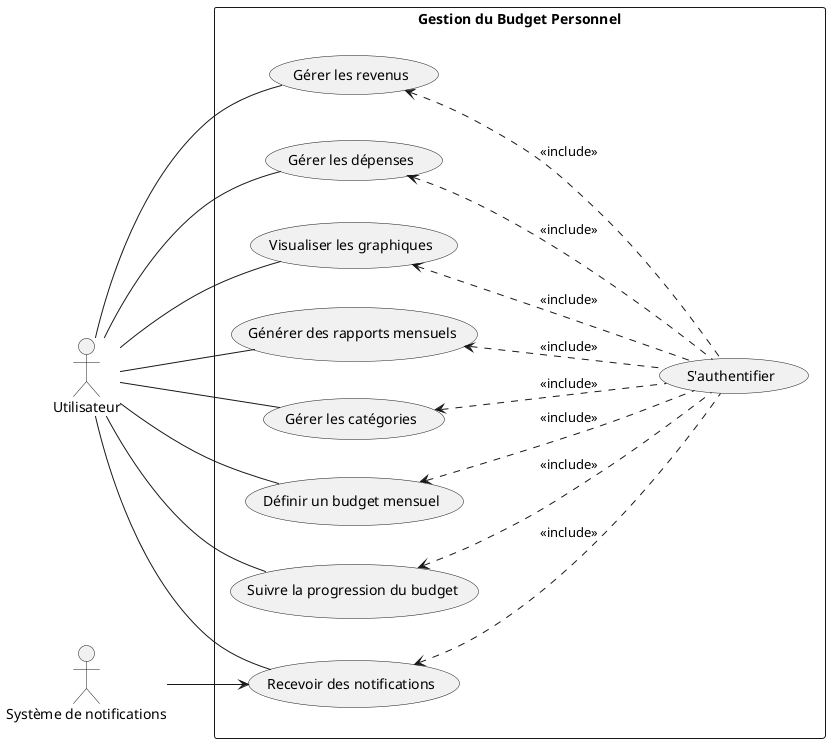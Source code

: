 @startuml
left to right direction

actor "Utilisateur" as utilisateur

rectangle "Gestion du Budget Personnel" {
    utilisateur -- (Gérer les revenus)
    utilisateur -- (Gérer les dépenses)
    
    utilisateur -- (Visualiser les graphiques)
    utilisateur -- (Générer des rapports mensuels)
    
    utilisateur -- (Gérer les catégories)
    
    utilisateur -- (Définir un budget mensuel)
    utilisateur -- (Suivre la progression du budget)
    
    utilisateur -- (Recevoir des notifications)
    
    (Gérer les revenus) <... (S'authentifier) : <<include>>
    (Gérer les dépenses) <... (S'authentifier) : <<include>>
    (Visualiser les graphiques) <... (S'authentifier) : <<include>>
    (Générer des rapports mensuels) <... (S'authentifier) : <<include>>
    (Gérer les catégories) <... (S'authentifier) : <<include>>
    (Définir un budget mensuel) <... (S'authentifier) : <<include>>
    (Suivre la progression du budget) <... (S'authentifier) : <<include>>
    (Recevoir des notifications) <... (S'authentifier) : <<include>>
}
actor "Système de notifications" as Systeme
Systeme --> (Recevoir des notifications)

@enduml
